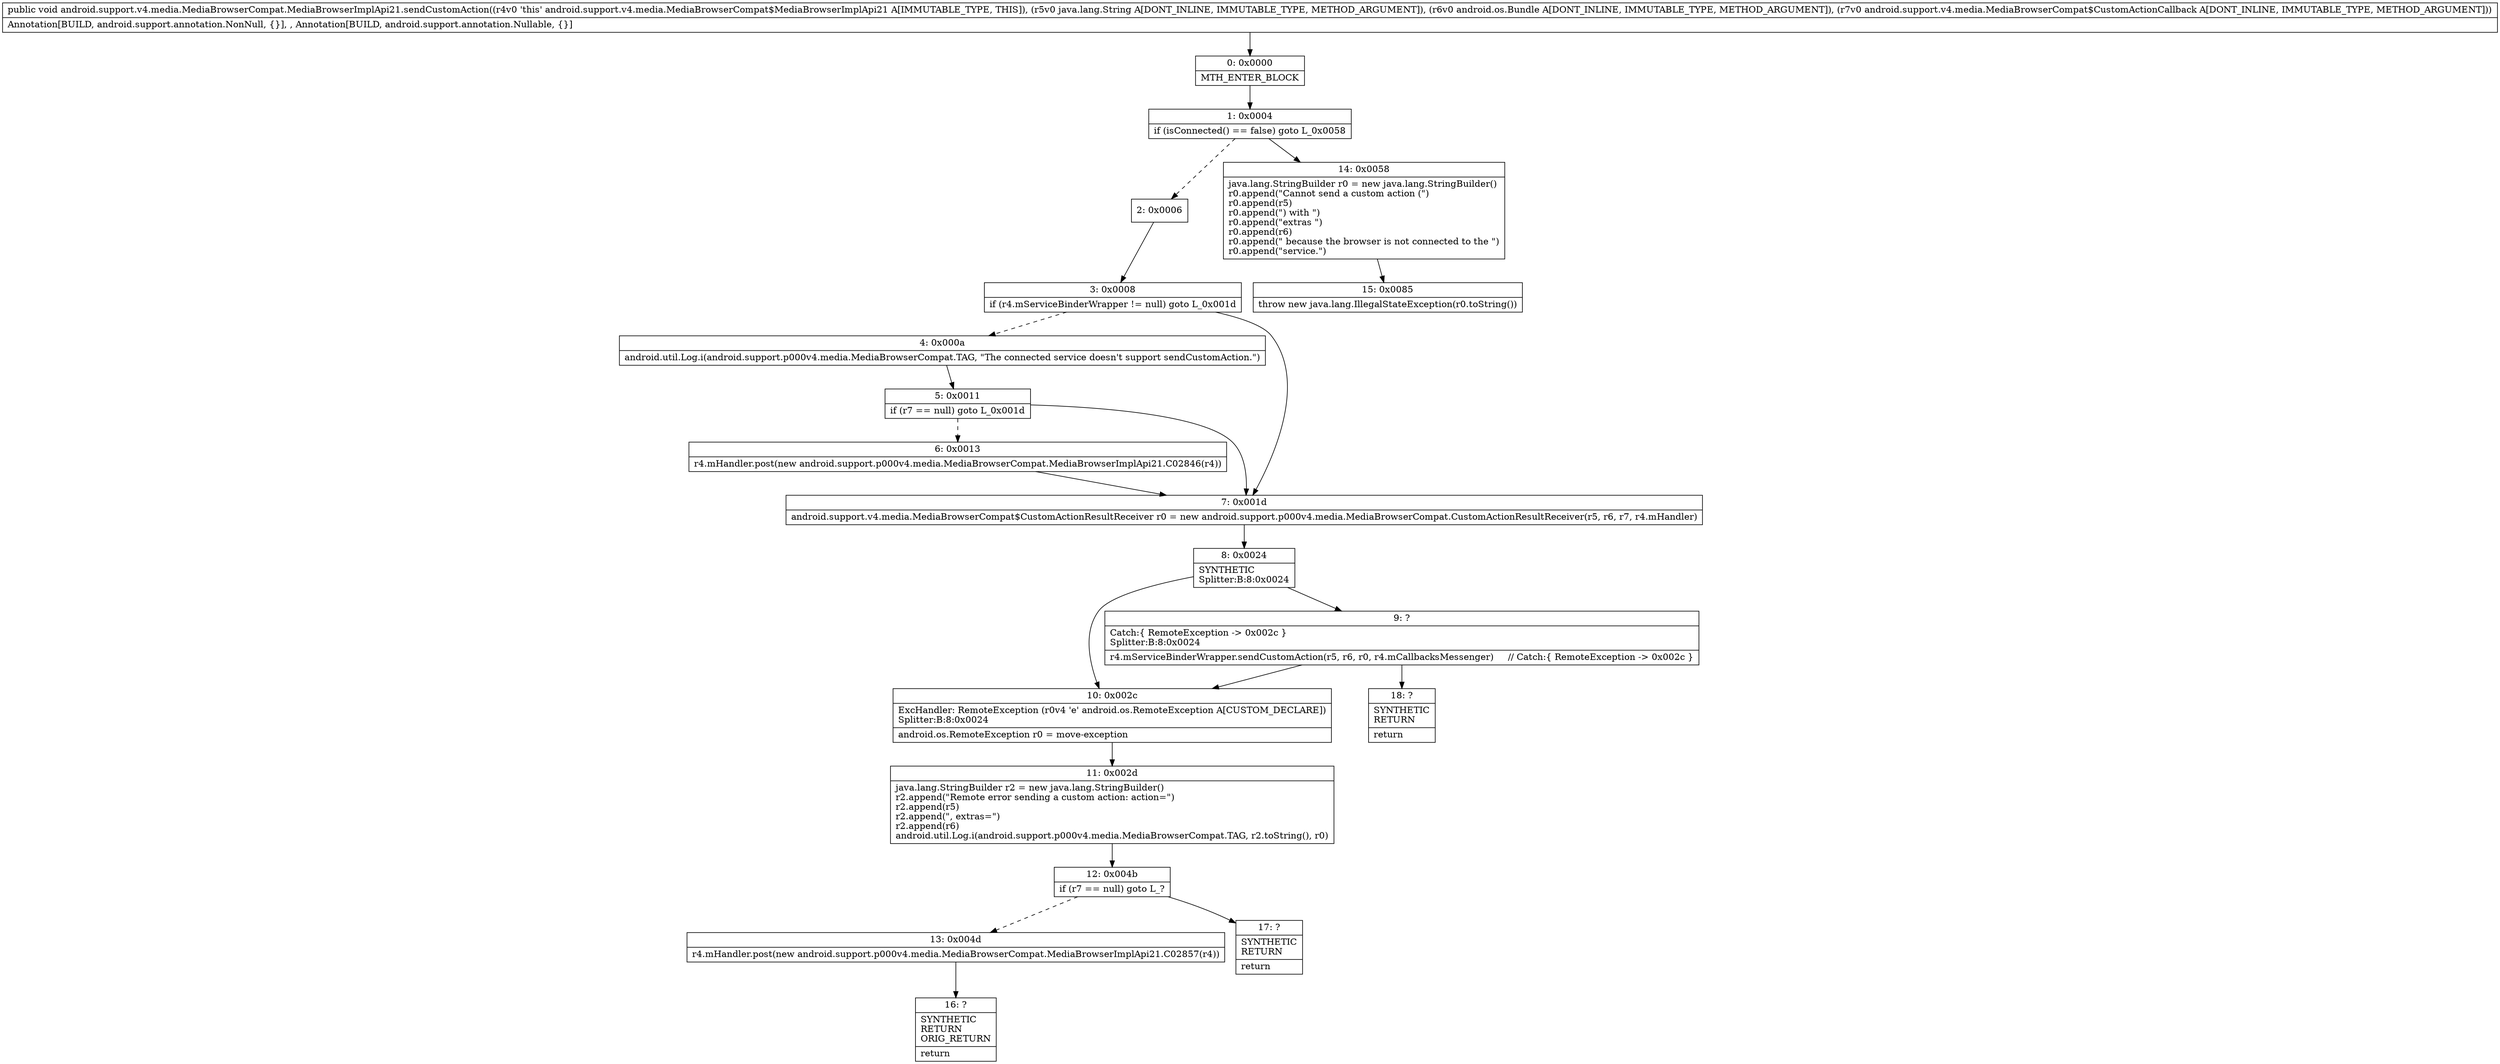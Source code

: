 digraph "CFG forandroid.support.v4.media.MediaBrowserCompat.MediaBrowserImplApi21.sendCustomAction(Ljava\/lang\/String;Landroid\/os\/Bundle;Landroid\/support\/v4\/media\/MediaBrowserCompat$CustomActionCallback;)V" {
Node_0 [shape=record,label="{0\:\ 0x0000|MTH_ENTER_BLOCK\l}"];
Node_1 [shape=record,label="{1\:\ 0x0004|if (isConnected() == false) goto L_0x0058\l}"];
Node_2 [shape=record,label="{2\:\ 0x0006}"];
Node_3 [shape=record,label="{3\:\ 0x0008|if (r4.mServiceBinderWrapper != null) goto L_0x001d\l}"];
Node_4 [shape=record,label="{4\:\ 0x000a|android.util.Log.i(android.support.p000v4.media.MediaBrowserCompat.TAG, \"The connected service doesn't support sendCustomAction.\")\l}"];
Node_5 [shape=record,label="{5\:\ 0x0011|if (r7 == null) goto L_0x001d\l}"];
Node_6 [shape=record,label="{6\:\ 0x0013|r4.mHandler.post(new android.support.p000v4.media.MediaBrowserCompat.MediaBrowserImplApi21.C02846(r4))\l}"];
Node_7 [shape=record,label="{7\:\ 0x001d|android.support.v4.media.MediaBrowserCompat$CustomActionResultReceiver r0 = new android.support.p000v4.media.MediaBrowserCompat.CustomActionResultReceiver(r5, r6, r7, r4.mHandler)\l}"];
Node_8 [shape=record,label="{8\:\ 0x0024|SYNTHETIC\lSplitter:B:8:0x0024\l}"];
Node_9 [shape=record,label="{9\:\ ?|Catch:\{ RemoteException \-\> 0x002c \}\lSplitter:B:8:0x0024\l|r4.mServiceBinderWrapper.sendCustomAction(r5, r6, r0, r4.mCallbacksMessenger)     \/\/ Catch:\{ RemoteException \-\> 0x002c \}\l}"];
Node_10 [shape=record,label="{10\:\ 0x002c|ExcHandler: RemoteException (r0v4 'e' android.os.RemoteException A[CUSTOM_DECLARE])\lSplitter:B:8:0x0024\l|android.os.RemoteException r0 = move\-exception\l}"];
Node_11 [shape=record,label="{11\:\ 0x002d|java.lang.StringBuilder r2 = new java.lang.StringBuilder()\lr2.append(\"Remote error sending a custom action: action=\")\lr2.append(r5)\lr2.append(\", extras=\")\lr2.append(r6)\landroid.util.Log.i(android.support.p000v4.media.MediaBrowserCompat.TAG, r2.toString(), r0)\l}"];
Node_12 [shape=record,label="{12\:\ 0x004b|if (r7 == null) goto L_?\l}"];
Node_13 [shape=record,label="{13\:\ 0x004d|r4.mHandler.post(new android.support.p000v4.media.MediaBrowserCompat.MediaBrowserImplApi21.C02857(r4))\l}"];
Node_14 [shape=record,label="{14\:\ 0x0058|java.lang.StringBuilder r0 = new java.lang.StringBuilder()\lr0.append(\"Cannot send a custom action (\")\lr0.append(r5)\lr0.append(\") with \")\lr0.append(\"extras \")\lr0.append(r6)\lr0.append(\" because the browser is not connected to the \")\lr0.append(\"service.\")\l}"];
Node_15 [shape=record,label="{15\:\ 0x0085|throw new java.lang.IllegalStateException(r0.toString())\l}"];
Node_16 [shape=record,label="{16\:\ ?|SYNTHETIC\lRETURN\lORIG_RETURN\l|return\l}"];
Node_17 [shape=record,label="{17\:\ ?|SYNTHETIC\lRETURN\l|return\l}"];
Node_18 [shape=record,label="{18\:\ ?|SYNTHETIC\lRETURN\l|return\l}"];
MethodNode[shape=record,label="{public void android.support.v4.media.MediaBrowserCompat.MediaBrowserImplApi21.sendCustomAction((r4v0 'this' android.support.v4.media.MediaBrowserCompat$MediaBrowserImplApi21 A[IMMUTABLE_TYPE, THIS]), (r5v0 java.lang.String A[DONT_INLINE, IMMUTABLE_TYPE, METHOD_ARGUMENT]), (r6v0 android.os.Bundle A[DONT_INLINE, IMMUTABLE_TYPE, METHOD_ARGUMENT]), (r7v0 android.support.v4.media.MediaBrowserCompat$CustomActionCallback A[DONT_INLINE, IMMUTABLE_TYPE, METHOD_ARGUMENT]))  | Annotation[BUILD, android.support.annotation.NonNull, \{\}], , Annotation[BUILD, android.support.annotation.Nullable, \{\}]\l}"];
MethodNode -> Node_0;
Node_0 -> Node_1;
Node_1 -> Node_2[style=dashed];
Node_1 -> Node_14;
Node_2 -> Node_3;
Node_3 -> Node_4[style=dashed];
Node_3 -> Node_7;
Node_4 -> Node_5;
Node_5 -> Node_6[style=dashed];
Node_5 -> Node_7;
Node_6 -> Node_7;
Node_7 -> Node_8;
Node_8 -> Node_9;
Node_8 -> Node_10;
Node_9 -> Node_10;
Node_9 -> Node_18;
Node_10 -> Node_11;
Node_11 -> Node_12;
Node_12 -> Node_13[style=dashed];
Node_12 -> Node_17;
Node_13 -> Node_16;
Node_14 -> Node_15;
}

